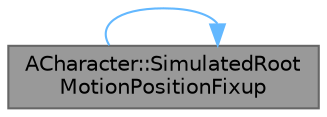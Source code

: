 digraph "ACharacter::SimulatedRootMotionPositionFixup"
{
 // INTERACTIVE_SVG=YES
 // LATEX_PDF_SIZE
  bgcolor="transparent";
  edge [fontname=Helvetica,fontsize=10,labelfontname=Helvetica,labelfontsize=10];
  node [fontname=Helvetica,fontsize=10,shape=box,height=0.2,width=0.4];
  rankdir="LR";
  Node1 [id="Node000001",label="ACharacter::SimulatedRoot\lMotionPositionFixup",height=0.2,width=0.4,color="gray40", fillcolor="grey60", style="filled", fontcolor="black",tooltip="Position fix up for Simulated Proxies playing Root Motion."];
  Node1 -> Node1 [id="edge1_Node000001_Node000001",color="steelblue1",style="solid",tooltip=" "];
}
